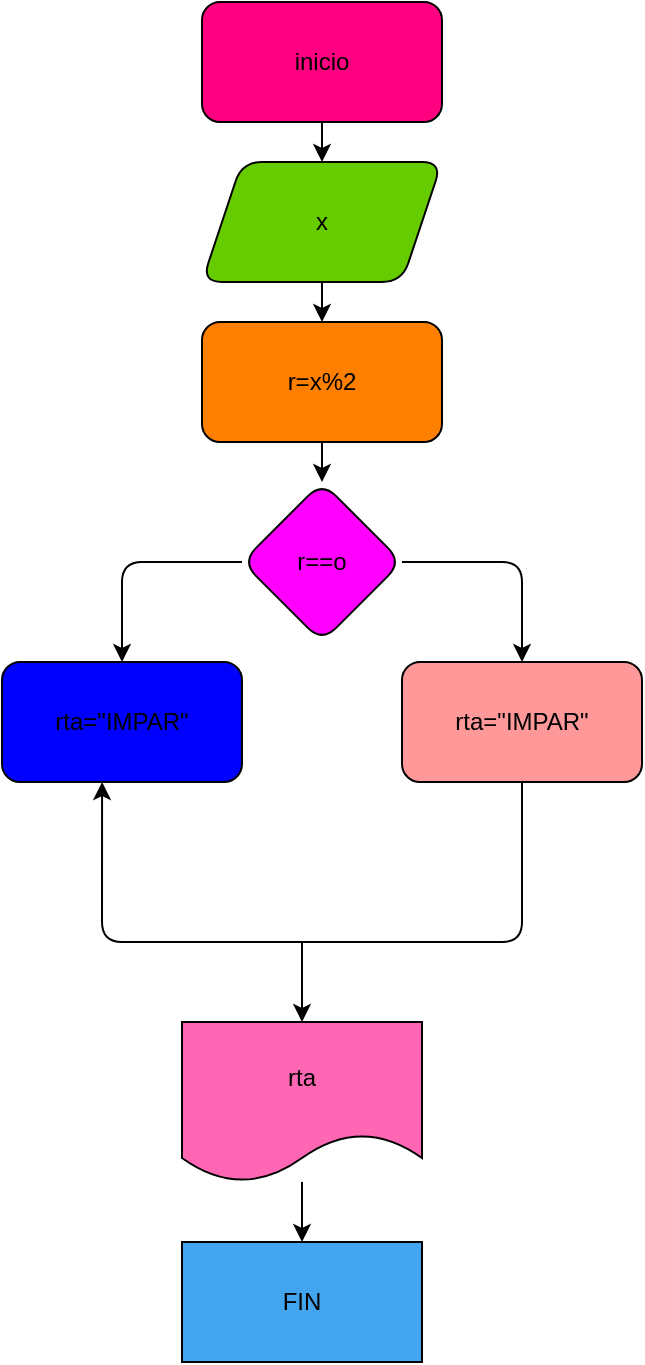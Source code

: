 <mxfile>
    <diagram id="nDiYiXPjR50FLqOM43zk" name="Page-1">
        <mxGraphModel dx="737" dy="413" grid="1" gridSize="10" guides="1" tooltips="1" connect="1" arrows="1" fold="1" page="1" pageScale="1" pageWidth="827" pageHeight="1169" math="0" shadow="0">
            <root>
                <mxCell id="0"/>
                <mxCell id="1" parent="0"/>
                <mxCell id="5" value="" style="edgeStyle=none;html=1;" edge="1" parent="1" source="2" target="4">
                    <mxGeometry relative="1" as="geometry"/>
                </mxCell>
                <mxCell id="2" value="inicio" style="rounded=1;whiteSpace=wrap;html=1;fillColor=#FF0080;" vertex="1" parent="1">
                    <mxGeometry x="120" y="30" width="120" height="60" as="geometry"/>
                </mxCell>
                <mxCell id="7" value="" style="edgeStyle=none;html=1;" edge="1" parent="1" source="4" target="6">
                    <mxGeometry relative="1" as="geometry"/>
                </mxCell>
                <mxCell id="4" value="x" style="shape=parallelogram;perimeter=parallelogramPerimeter;whiteSpace=wrap;html=1;fixedSize=1;rounded=1;fillColor=#66CC00;" vertex="1" parent="1">
                    <mxGeometry x="120" y="110" width="120" height="60" as="geometry"/>
                </mxCell>
                <mxCell id="9" value="" style="edgeStyle=none;html=1;" edge="1" parent="1" source="6" target="8">
                    <mxGeometry relative="1" as="geometry"/>
                </mxCell>
                <mxCell id="6" value="r=x%2" style="whiteSpace=wrap;html=1;rounded=1;fillColor=#FF8000;" vertex="1" parent="1">
                    <mxGeometry x="120" y="190" width="120" height="60" as="geometry"/>
                </mxCell>
                <mxCell id="11" value="" style="edgeStyle=none;html=1;" edge="1" parent="1" source="8" target="10">
                    <mxGeometry relative="1" as="geometry">
                        <Array as="points">
                            <mxPoint x="80" y="310"/>
                        </Array>
                    </mxGeometry>
                </mxCell>
                <mxCell id="18" value="" style="edgeStyle=none;html=1;" edge="1" parent="1" source="8" target="17">
                    <mxGeometry relative="1" as="geometry">
                        <Array as="points">
                            <mxPoint x="280" y="310"/>
                        </Array>
                    </mxGeometry>
                </mxCell>
                <mxCell id="8" value="r==o" style="rhombus;whiteSpace=wrap;html=1;rounded=1;fillColor=#FF00FF;" vertex="1" parent="1">
                    <mxGeometry x="140" y="270" width="80" height="80" as="geometry"/>
                </mxCell>
                <mxCell id="10" value="rta=&quot;IMPAR&quot;" style="whiteSpace=wrap;html=1;rounded=1;fillColor=#0000FF;" vertex="1" parent="1">
                    <mxGeometry x="20" y="360" width="120" height="60" as="geometry"/>
                </mxCell>
                <mxCell id="22" value="" style="edgeStyle=none;html=1;entryX=0.417;entryY=1;entryDx=0;entryDy=0;entryPerimeter=0;" edge="1" parent="1" source="17" target="10">
                    <mxGeometry relative="1" as="geometry">
                        <mxPoint x="40" y="500" as="targetPoint"/>
                        <Array as="points">
                            <mxPoint x="280" y="500"/>
                            <mxPoint x="70" y="500"/>
                        </Array>
                    </mxGeometry>
                </mxCell>
                <mxCell id="17" value="rta=&quot;IMPAR&quot;" style="whiteSpace=wrap;html=1;rounded=1;fillColor=#FF9999;" vertex="1" parent="1">
                    <mxGeometry x="220" y="360" width="120" height="60" as="geometry"/>
                </mxCell>
                <mxCell id="34" value="" style="edgeStyle=none;html=1;" edge="1" parent="1" source="25" target="33">
                    <mxGeometry relative="1" as="geometry"/>
                </mxCell>
                <mxCell id="25" value="rta" style="shape=document;whiteSpace=wrap;html=1;boundedLbl=1;fillColor=#FF66B3;" vertex="1" parent="1">
                    <mxGeometry x="110" y="540" width="120" height="80" as="geometry"/>
                </mxCell>
                <mxCell id="30" value="" style="endArrow=classic;html=1;entryX=0.5;entryY=0;entryDx=0;entryDy=0;" edge="1" parent="1" target="25">
                    <mxGeometry width="50" height="50" relative="1" as="geometry">
                        <mxPoint x="170" y="500" as="sourcePoint"/>
                        <mxPoint x="360" y="540" as="targetPoint"/>
                        <Array as="points">
                            <mxPoint x="170" y="500"/>
                        </Array>
                    </mxGeometry>
                </mxCell>
                <mxCell id="33" value="FIN" style="whiteSpace=wrap;html=1;fillColor=#43A5F0;" vertex="1" parent="1">
                    <mxGeometry x="110" y="650" width="120" height="60" as="geometry"/>
                </mxCell>
            </root>
        </mxGraphModel>
    </diagram>
</mxfile>
